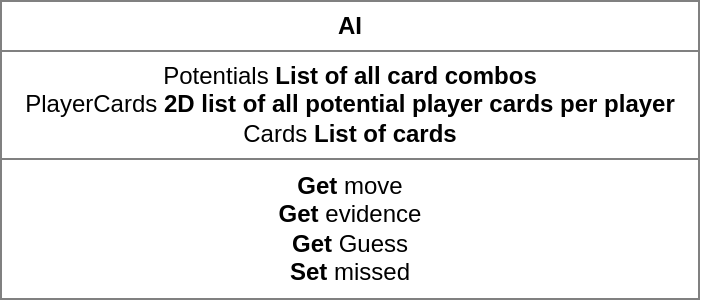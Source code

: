 <mxfile version="14.2.7" type="device"><diagram id="eRdZTJByTLAx_njyKKcw" name="Page-1"><mxGraphModel dx="870" dy="595" grid="1" gridSize="10" guides="1" tooltips="1" connect="1" arrows="1" fold="1" page="1" pageScale="1" pageWidth="827" pageHeight="1169" math="0" shadow="0"><root><mxCell id="0"/><mxCell id="1" parent="0"/><mxCell id="QObI0DQK49ms_5X74tOI-26" value="&lt;table border=&quot;1&quot; width=&quot;100%&quot; cellpadding=&quot;4&quot; style=&quot;width: 100% ; height: 100% ; border-collapse: collapse&quot;&gt;&lt;tbody&gt;&lt;tr&gt;&lt;th align=&quot;center&quot;&gt;AI&lt;/th&gt;&lt;/tr&gt;&lt;tr&gt;&lt;td align=&quot;center&quot;&gt;Potentials &lt;b&gt;List of all card combos&lt;/b&gt;&lt;br&gt;PlayerCards &lt;b&gt;2D list of all potential player cards per player&lt;/b&gt;&lt;br&gt;Cards &lt;b&gt;List of cards&lt;/b&gt;&lt;/td&gt;&lt;/tr&gt;&lt;tr&gt;&lt;td align=&quot;center&quot;&gt;&lt;b&gt;Get &lt;/b&gt;move&lt;br&gt;&lt;b&gt;Get &lt;/b&gt;evidence&lt;br&gt;&lt;b&gt;Get &lt;/b&gt;Guess&lt;br&gt;&lt;b&gt;Set &lt;/b&gt;missed&lt;br&gt;&lt;/td&gt;&lt;/tr&gt;&lt;/tbody&gt;&lt;/table&gt;" style="text;html=1;strokeColor=none;fillColor=none;overflow=fill;" vertex="1" parent="1"><mxGeometry x="130" y="200" width="350" height="150" as="geometry"/></mxCell></root></mxGraphModel></diagram></mxfile>